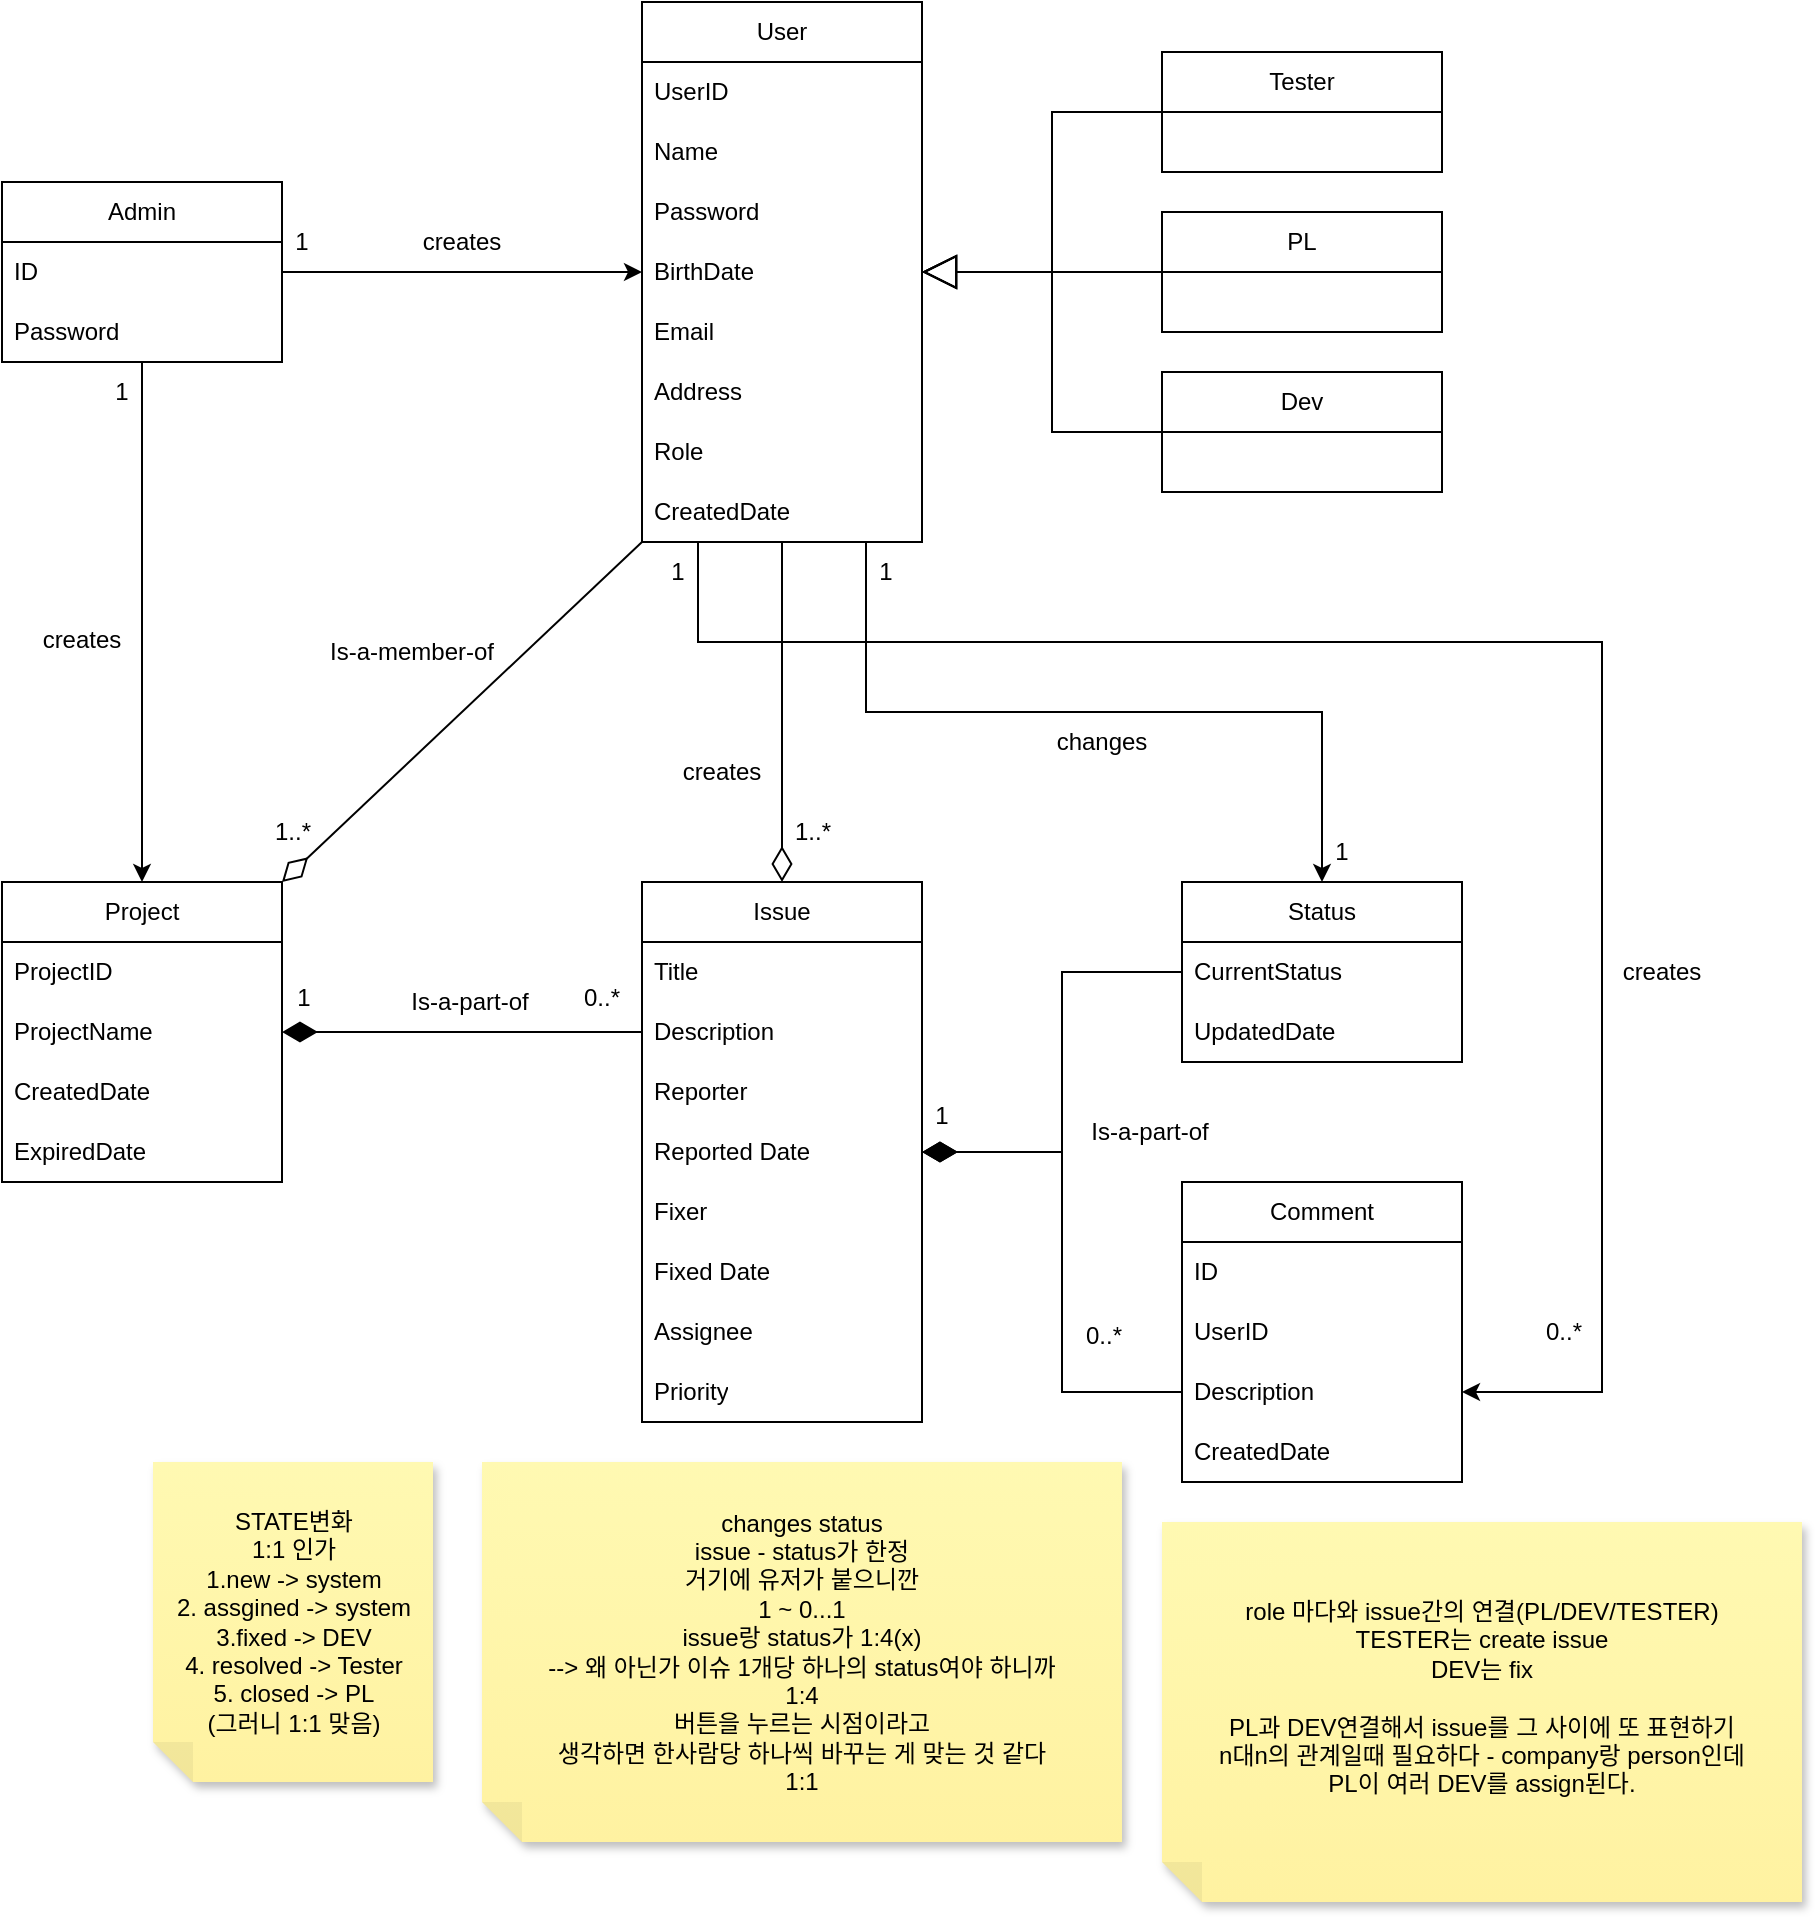 <mxfile version="24.4.13" type="github">
  <diagram name="페이지-1" id="9HjSiC2texN9nbrq-5UL">
    <mxGraphModel dx="942" dy="1031" grid="1" gridSize="10" guides="1" tooltips="1" connect="1" arrows="1" fold="1" page="1" pageScale="1" pageWidth="1654" pageHeight="2336" math="0" shadow="0">
      <root>
        <mxCell id="0" />
        <mxCell id="1" parent="0" />
        <mxCell id="LOnVfcYUxJo5r36CS54z-1" value="User" style="swimlane;fontStyle=0;childLayout=stackLayout;horizontal=1;startSize=30;horizontalStack=0;resizeParent=1;resizeParentMax=0;resizeLast=0;collapsible=1;marginBottom=0;whiteSpace=wrap;html=1;" parent="1" vertex="1">
          <mxGeometry x="360" y="80" width="140" height="270" as="geometry" />
        </mxCell>
        <mxCell id="LOnVfcYUxJo5r36CS54z-2" value="UserID" style="text;strokeColor=none;fillColor=none;align=left;verticalAlign=middle;spacingLeft=4;spacingRight=4;overflow=hidden;points=[[0,0.5],[1,0.5]];portConstraint=eastwest;rotatable=0;whiteSpace=wrap;html=1;" parent="LOnVfcYUxJo5r36CS54z-1" vertex="1">
          <mxGeometry y="30" width="140" height="30" as="geometry" />
        </mxCell>
        <mxCell id="LOnVfcYUxJo5r36CS54z-3" value="Name" style="text;strokeColor=none;fillColor=none;align=left;verticalAlign=middle;spacingLeft=4;spacingRight=4;overflow=hidden;points=[[0,0.5],[1,0.5]];portConstraint=eastwest;rotatable=0;whiteSpace=wrap;html=1;" parent="LOnVfcYUxJo5r36CS54z-1" vertex="1">
          <mxGeometry y="60" width="140" height="30" as="geometry" />
        </mxCell>
        <mxCell id="LOnVfcYUxJo5r36CS54z-4" value="Password" style="text;strokeColor=none;fillColor=none;align=left;verticalAlign=middle;spacingLeft=4;spacingRight=4;overflow=hidden;points=[[0,0.5],[1,0.5]];portConstraint=eastwest;rotatable=0;whiteSpace=wrap;html=1;" parent="LOnVfcYUxJo5r36CS54z-1" vertex="1">
          <mxGeometry y="90" width="140" height="30" as="geometry" />
        </mxCell>
        <mxCell id="LOnVfcYUxJo5r36CS54z-5" value="BirthDate" style="text;strokeColor=none;fillColor=none;align=left;verticalAlign=middle;spacingLeft=4;spacingRight=4;overflow=hidden;points=[[0,0.5],[1,0.5]];portConstraint=eastwest;rotatable=0;whiteSpace=wrap;html=1;" parent="LOnVfcYUxJo5r36CS54z-1" vertex="1">
          <mxGeometry y="120" width="140" height="30" as="geometry" />
        </mxCell>
        <mxCell id="LOnVfcYUxJo5r36CS54z-6" value="Email" style="text;strokeColor=none;fillColor=none;align=left;verticalAlign=middle;spacingLeft=4;spacingRight=4;overflow=hidden;points=[[0,0.5],[1,0.5]];portConstraint=eastwest;rotatable=0;whiteSpace=wrap;html=1;" parent="LOnVfcYUxJo5r36CS54z-1" vertex="1">
          <mxGeometry y="150" width="140" height="30" as="geometry" />
        </mxCell>
        <mxCell id="LOnVfcYUxJo5r36CS54z-7" value="Address" style="text;strokeColor=none;fillColor=none;align=left;verticalAlign=middle;spacingLeft=4;spacingRight=4;overflow=hidden;points=[[0,0.5],[1,0.5]];portConstraint=eastwest;rotatable=0;whiteSpace=wrap;html=1;" parent="LOnVfcYUxJo5r36CS54z-1" vertex="1">
          <mxGeometry y="180" width="140" height="30" as="geometry" />
        </mxCell>
        <mxCell id="LOnVfcYUxJo5r36CS54z-8" value="Role" style="text;strokeColor=none;fillColor=none;align=left;verticalAlign=middle;spacingLeft=4;spacingRight=4;overflow=hidden;points=[[0,0.5],[1,0.5]];portConstraint=eastwest;rotatable=0;whiteSpace=wrap;html=1;" parent="LOnVfcYUxJo5r36CS54z-1" vertex="1">
          <mxGeometry y="210" width="140" height="30" as="geometry" />
        </mxCell>
        <mxCell id="LOnVfcYUxJo5r36CS54z-9" value="CreatedDate" style="text;strokeColor=none;fillColor=none;align=left;verticalAlign=middle;spacingLeft=4;spacingRight=4;overflow=hidden;points=[[0,0.5],[1,0.5]];portConstraint=eastwest;rotatable=0;whiteSpace=wrap;html=1;" parent="LOnVfcYUxJo5r36CS54z-1" vertex="1">
          <mxGeometry y="240" width="140" height="30" as="geometry" />
        </mxCell>
        <mxCell id="LOnVfcYUxJo5r36CS54z-51" style="edgeStyle=orthogonalEdgeStyle;rounded=0;orthogonalLoop=1;jettySize=auto;html=1;exitX=0;exitY=0.5;exitDx=0;exitDy=0;entryX=1;entryY=0.5;entryDx=0;entryDy=0;endArrow=block;endFill=0;endSize=15;" parent="1" source="LOnVfcYUxJo5r36CS54z-10" target="LOnVfcYUxJo5r36CS54z-5" edge="1">
          <mxGeometry relative="1" as="geometry" />
        </mxCell>
        <mxCell id="LOnVfcYUxJo5r36CS54z-10" value="Tester" style="swimlane;fontStyle=0;childLayout=stackLayout;horizontal=1;startSize=30;horizontalStack=0;resizeParent=1;resizeParentMax=0;resizeLast=0;collapsible=1;marginBottom=0;whiteSpace=wrap;html=1;" parent="1" vertex="1">
          <mxGeometry x="620" y="105" width="140" height="60" as="geometry" />
        </mxCell>
        <mxCell id="LOnVfcYUxJo5r36CS54z-13" style="edgeStyle=orthogonalEdgeStyle;rounded=0;orthogonalLoop=1;jettySize=auto;html=1;exitX=0;exitY=0.5;exitDx=0;exitDy=0;endArrow=block;endFill=0;endSize=15;" parent="1" source="LOnVfcYUxJo5r36CS54z-11" target="LOnVfcYUxJo5r36CS54z-5" edge="1">
          <mxGeometry relative="1" as="geometry" />
        </mxCell>
        <mxCell id="LOnVfcYUxJo5r36CS54z-11" value="PL" style="swimlane;fontStyle=0;childLayout=stackLayout;horizontal=1;startSize=30;horizontalStack=0;resizeParent=1;resizeParentMax=0;resizeLast=0;collapsible=1;marginBottom=0;whiteSpace=wrap;html=1;" parent="1" vertex="1">
          <mxGeometry x="620" y="185" width="140" height="60" as="geometry" />
        </mxCell>
        <mxCell id="LOnVfcYUxJo5r36CS54z-52" style="edgeStyle=orthogonalEdgeStyle;rounded=0;orthogonalLoop=1;jettySize=auto;html=1;exitX=0;exitY=0.5;exitDx=0;exitDy=0;entryX=1;entryY=0.5;entryDx=0;entryDy=0;endArrow=block;endFill=0;endSize=15;" parent="1" source="LOnVfcYUxJo5r36CS54z-12" target="LOnVfcYUxJo5r36CS54z-5" edge="1">
          <mxGeometry relative="1" as="geometry" />
        </mxCell>
        <mxCell id="LOnVfcYUxJo5r36CS54z-12" value="Dev" style="swimlane;fontStyle=0;childLayout=stackLayout;horizontal=1;startSize=30;horizontalStack=0;resizeParent=1;resizeParentMax=0;resizeLast=0;collapsible=1;marginBottom=0;whiteSpace=wrap;html=1;" parent="1" vertex="1">
          <mxGeometry x="620" y="265" width="140" height="60" as="geometry" />
        </mxCell>
        <mxCell id="LOnVfcYUxJo5r36CS54z-15" value="Admin" style="swimlane;fontStyle=0;childLayout=stackLayout;horizontal=1;startSize=30;horizontalStack=0;resizeParent=1;resizeParentMax=0;resizeLast=0;collapsible=1;marginBottom=0;whiteSpace=wrap;html=1;" parent="1" vertex="1">
          <mxGeometry x="40" y="170" width="140" height="90" as="geometry" />
        </mxCell>
        <mxCell id="LOnVfcYUxJo5r36CS54z-16" value="ID" style="text;strokeColor=none;fillColor=none;align=left;verticalAlign=middle;spacingLeft=4;spacingRight=4;overflow=hidden;points=[[0,0.5],[1,0.5]];portConstraint=eastwest;rotatable=0;whiteSpace=wrap;html=1;" parent="LOnVfcYUxJo5r36CS54z-15" vertex="1">
          <mxGeometry y="30" width="140" height="30" as="geometry" />
        </mxCell>
        <mxCell id="LOnVfcYUxJo5r36CS54z-17" value="Password" style="text;strokeColor=none;fillColor=none;align=left;verticalAlign=middle;spacingLeft=4;spacingRight=4;overflow=hidden;points=[[0,0.5],[1,0.5]];portConstraint=eastwest;rotatable=0;whiteSpace=wrap;html=1;" parent="LOnVfcYUxJo5r36CS54z-15" vertex="1">
          <mxGeometry y="60" width="140" height="30" as="geometry" />
        </mxCell>
        <mxCell id="LOnVfcYUxJo5r36CS54z-21" value="Project" style="swimlane;fontStyle=0;childLayout=stackLayout;horizontal=1;startSize=30;horizontalStack=0;resizeParent=1;resizeParentMax=0;resizeLast=0;collapsible=1;marginBottom=0;whiteSpace=wrap;html=1;" parent="1" vertex="1">
          <mxGeometry x="40" y="520" width="140" height="150" as="geometry" />
        </mxCell>
        <mxCell id="LOnVfcYUxJo5r36CS54z-22" value="ProjectID" style="text;strokeColor=none;fillColor=none;align=left;verticalAlign=middle;spacingLeft=4;spacingRight=4;overflow=hidden;points=[[0,0.5],[1,0.5]];portConstraint=eastwest;rotatable=0;whiteSpace=wrap;html=1;" parent="LOnVfcYUxJo5r36CS54z-21" vertex="1">
          <mxGeometry y="30" width="140" height="30" as="geometry" />
        </mxCell>
        <mxCell id="LOnVfcYUxJo5r36CS54z-24" value="ProjectName" style="text;strokeColor=none;fillColor=none;align=left;verticalAlign=middle;spacingLeft=4;spacingRight=4;overflow=hidden;points=[[0,0.5],[1,0.5]];portConstraint=eastwest;rotatable=0;whiteSpace=wrap;html=1;" parent="LOnVfcYUxJo5r36CS54z-21" vertex="1">
          <mxGeometry y="60" width="140" height="30" as="geometry" />
        </mxCell>
        <mxCell id="LOnVfcYUxJo5r36CS54z-25" value="CreatedDate" style="text;strokeColor=none;fillColor=none;align=left;verticalAlign=middle;spacingLeft=4;spacingRight=4;overflow=hidden;points=[[0,0.5],[1,0.5]];portConstraint=eastwest;rotatable=0;whiteSpace=wrap;html=1;" parent="LOnVfcYUxJo5r36CS54z-21" vertex="1">
          <mxGeometry y="90" width="140" height="30" as="geometry" />
        </mxCell>
        <mxCell id="LOnVfcYUxJo5r36CS54z-26" value="ExpiredDate" style="text;strokeColor=none;fillColor=none;align=left;verticalAlign=middle;spacingLeft=4;spacingRight=4;overflow=hidden;points=[[0,0.5],[1,0.5]];portConstraint=eastwest;rotatable=0;whiteSpace=wrap;html=1;" parent="LOnVfcYUxJo5r36CS54z-21" vertex="1">
          <mxGeometry y="120" width="140" height="30" as="geometry" />
        </mxCell>
        <mxCell id="LOnVfcYUxJo5r36CS54z-27" style="edgeStyle=orthogonalEdgeStyle;rounded=0;orthogonalLoop=1;jettySize=auto;html=1;exitX=1;exitY=0.5;exitDx=0;exitDy=0;entryX=0;entryY=0.5;entryDx=0;entryDy=0;endArrow=classic;endFill=1;" parent="1" source="LOnVfcYUxJo5r36CS54z-16" target="LOnVfcYUxJo5r36CS54z-5" edge="1">
          <mxGeometry relative="1" as="geometry" />
        </mxCell>
        <mxCell id="LOnVfcYUxJo5r36CS54z-29" style="edgeStyle=orthogonalEdgeStyle;rounded=0;orthogonalLoop=1;jettySize=auto;html=1;exitX=0.5;exitY=0;exitDx=0;exitDy=0;entryX=0.5;entryY=1;entryDx=0;entryDy=0;entryPerimeter=0;startArrow=classic;startFill=1;endArrow=none;endFill=0;" parent="1" source="LOnVfcYUxJo5r36CS54z-21" target="LOnVfcYUxJo5r36CS54z-17" edge="1">
          <mxGeometry relative="1" as="geometry" />
        </mxCell>
        <mxCell id="LOnVfcYUxJo5r36CS54z-30" value="Issue" style="swimlane;fontStyle=0;childLayout=stackLayout;horizontal=1;startSize=30;horizontalStack=0;resizeParent=1;resizeParentMax=0;resizeLast=0;collapsible=1;marginBottom=0;whiteSpace=wrap;html=1;" parent="1" vertex="1">
          <mxGeometry x="360" y="520" width="140" height="270" as="geometry" />
        </mxCell>
        <mxCell id="LOnVfcYUxJo5r36CS54z-31" value="Title" style="text;strokeColor=none;fillColor=none;align=left;verticalAlign=middle;spacingLeft=4;spacingRight=4;overflow=hidden;points=[[0,0.5],[1,0.5]];portConstraint=eastwest;rotatable=0;whiteSpace=wrap;html=1;" parent="LOnVfcYUxJo5r36CS54z-30" vertex="1">
          <mxGeometry y="30" width="140" height="30" as="geometry" />
        </mxCell>
        <mxCell id="LOnVfcYUxJo5r36CS54z-32" value="Description" style="text;strokeColor=none;fillColor=none;align=left;verticalAlign=middle;spacingLeft=4;spacingRight=4;overflow=hidden;points=[[0,0.5],[1,0.5]];portConstraint=eastwest;rotatable=0;whiteSpace=wrap;html=1;" parent="LOnVfcYUxJo5r36CS54z-30" vertex="1">
          <mxGeometry y="60" width="140" height="30" as="geometry" />
        </mxCell>
        <mxCell id="LOnVfcYUxJo5r36CS54z-33" value="Reporter" style="text;strokeColor=none;fillColor=none;align=left;verticalAlign=middle;spacingLeft=4;spacingRight=4;overflow=hidden;points=[[0,0.5],[1,0.5]];portConstraint=eastwest;rotatable=0;whiteSpace=wrap;html=1;" parent="LOnVfcYUxJo5r36CS54z-30" vertex="1">
          <mxGeometry y="90" width="140" height="30" as="geometry" />
        </mxCell>
        <mxCell id="LOnVfcYUxJo5r36CS54z-34" value="Reported Date" style="text;strokeColor=none;fillColor=none;align=left;verticalAlign=middle;spacingLeft=4;spacingRight=4;overflow=hidden;points=[[0,0.5],[1,0.5]];portConstraint=eastwest;rotatable=0;whiteSpace=wrap;html=1;" parent="LOnVfcYUxJo5r36CS54z-30" vertex="1">
          <mxGeometry y="120" width="140" height="30" as="geometry" />
        </mxCell>
        <mxCell id="LOnVfcYUxJo5r36CS54z-35" value="Fixer" style="text;strokeColor=none;fillColor=none;align=left;verticalAlign=middle;spacingLeft=4;spacingRight=4;overflow=hidden;points=[[0,0.5],[1,0.5]];portConstraint=eastwest;rotatable=0;whiteSpace=wrap;html=1;" parent="LOnVfcYUxJo5r36CS54z-30" vertex="1">
          <mxGeometry y="150" width="140" height="30" as="geometry" />
        </mxCell>
        <mxCell id="LOnVfcYUxJo5r36CS54z-36" value="Fixed Date" style="text;strokeColor=none;fillColor=none;align=left;verticalAlign=middle;spacingLeft=4;spacingRight=4;overflow=hidden;points=[[0,0.5],[1,0.5]];portConstraint=eastwest;rotatable=0;whiteSpace=wrap;html=1;" parent="LOnVfcYUxJo5r36CS54z-30" vertex="1">
          <mxGeometry y="180" width="140" height="30" as="geometry" />
        </mxCell>
        <mxCell id="LOnVfcYUxJo5r36CS54z-37" value="Assignee" style="text;strokeColor=none;fillColor=none;align=left;verticalAlign=middle;spacingLeft=4;spacingRight=4;overflow=hidden;points=[[0,0.5],[1,0.5]];portConstraint=eastwest;rotatable=0;whiteSpace=wrap;html=1;" parent="LOnVfcYUxJo5r36CS54z-30" vertex="1">
          <mxGeometry y="210" width="140" height="30" as="geometry" />
        </mxCell>
        <mxCell id="LOnVfcYUxJo5r36CS54z-38" value="Priority" style="text;strokeColor=none;fillColor=none;align=left;verticalAlign=middle;spacingLeft=4;spacingRight=4;overflow=hidden;points=[[0,0.5],[1,0.5]];portConstraint=eastwest;rotatable=0;whiteSpace=wrap;html=1;" parent="LOnVfcYUxJo5r36CS54z-30" vertex="1">
          <mxGeometry y="240" width="140" height="30" as="geometry" />
        </mxCell>
        <mxCell id="LOnVfcYUxJo5r36CS54z-39" style="edgeStyle=orthogonalEdgeStyle;rounded=0;orthogonalLoop=1;jettySize=auto;html=1;exitX=1;exitY=0.5;exitDx=0;exitDy=0;entryX=0;entryY=0.5;entryDx=0;entryDy=0;endArrow=none;endFill=0;startArrow=diamondThin;startFill=1;startSize=15;" parent="1" source="LOnVfcYUxJo5r36CS54z-24" target="LOnVfcYUxJo5r36CS54z-32" edge="1">
          <mxGeometry relative="1" as="geometry" />
        </mxCell>
        <mxCell id="LOnVfcYUxJo5r36CS54z-40" style="edgeStyle=orthogonalEdgeStyle;rounded=0;orthogonalLoop=1;jettySize=auto;html=1;exitX=0.5;exitY=0;exitDx=0;exitDy=0;entryX=0.5;entryY=1;entryDx=0;entryDy=0;entryPerimeter=0;startArrow=diamondThin;startFill=0;endArrow=none;endFill=0;startSize=15;" parent="1" source="LOnVfcYUxJo5r36CS54z-30" target="LOnVfcYUxJo5r36CS54z-9" edge="1">
          <mxGeometry relative="1" as="geometry">
            <mxPoint x="430" y="400" as="targetPoint" />
          </mxGeometry>
        </mxCell>
        <mxCell id="LOnVfcYUxJo5r36CS54z-41" value="Comment" style="swimlane;fontStyle=0;childLayout=stackLayout;horizontal=1;startSize=30;horizontalStack=0;resizeParent=1;resizeParentMax=0;resizeLast=0;collapsible=1;marginBottom=0;whiteSpace=wrap;html=1;" parent="1" vertex="1">
          <mxGeometry x="630" y="670" width="140" height="150" as="geometry" />
        </mxCell>
        <mxCell id="LOnVfcYUxJo5r36CS54z-42" value="ID" style="text;strokeColor=none;fillColor=none;align=left;verticalAlign=middle;spacingLeft=4;spacingRight=4;overflow=hidden;points=[[0,0.5],[1,0.5]];portConstraint=eastwest;rotatable=0;whiteSpace=wrap;html=1;" parent="LOnVfcYUxJo5r36CS54z-41" vertex="1">
          <mxGeometry y="30" width="140" height="30" as="geometry" />
        </mxCell>
        <mxCell id="LOnVfcYUxJo5r36CS54z-43" value="UserID" style="text;strokeColor=none;fillColor=none;align=left;verticalAlign=middle;spacingLeft=4;spacingRight=4;overflow=hidden;points=[[0,0.5],[1,0.5]];portConstraint=eastwest;rotatable=0;whiteSpace=wrap;html=1;" parent="LOnVfcYUxJo5r36CS54z-41" vertex="1">
          <mxGeometry y="60" width="140" height="30" as="geometry" />
        </mxCell>
        <mxCell id="LOnVfcYUxJo5r36CS54z-44" value="Description" style="text;strokeColor=none;fillColor=none;align=left;verticalAlign=middle;spacingLeft=4;spacingRight=4;overflow=hidden;points=[[0,0.5],[1,0.5]];portConstraint=eastwest;rotatable=0;whiteSpace=wrap;html=1;" parent="LOnVfcYUxJo5r36CS54z-41" vertex="1">
          <mxGeometry y="90" width="140" height="30" as="geometry" />
        </mxCell>
        <mxCell id="dGFebPo51V-6uwEYXbUf-2" value="CreatedDate" style="text;strokeColor=none;fillColor=none;align=left;verticalAlign=middle;spacingLeft=4;spacingRight=4;overflow=hidden;points=[[0,0.5],[1,0.5]];portConstraint=eastwest;rotatable=0;whiteSpace=wrap;html=1;" vertex="1" parent="LOnVfcYUxJo5r36CS54z-41">
          <mxGeometry y="120" width="140" height="30" as="geometry" />
        </mxCell>
        <mxCell id="LOnVfcYUxJo5r36CS54z-45" value="Status" style="swimlane;fontStyle=0;childLayout=stackLayout;horizontal=1;startSize=30;horizontalStack=0;resizeParent=1;resizeParentMax=0;resizeLast=0;collapsible=1;marginBottom=0;whiteSpace=wrap;html=1;" parent="1" vertex="1">
          <mxGeometry x="630" y="520" width="140" height="90" as="geometry" />
        </mxCell>
        <mxCell id="LOnVfcYUxJo5r36CS54z-46" value="CurrentStatus" style="text;strokeColor=none;fillColor=none;align=left;verticalAlign=middle;spacingLeft=4;spacingRight=4;overflow=hidden;points=[[0,0.5],[1,0.5]];portConstraint=eastwest;rotatable=0;whiteSpace=wrap;html=1;" parent="LOnVfcYUxJo5r36CS54z-45" vertex="1">
          <mxGeometry y="30" width="140" height="30" as="geometry" />
        </mxCell>
        <mxCell id="LOnVfcYUxJo5r36CS54z-47" value="UpdatedDate" style="text;strokeColor=none;fillColor=none;align=left;verticalAlign=middle;spacingLeft=4;spacingRight=4;overflow=hidden;points=[[0,0.5],[1,0.5]];portConstraint=eastwest;rotatable=0;whiteSpace=wrap;html=1;" parent="LOnVfcYUxJo5r36CS54z-45" vertex="1">
          <mxGeometry y="60" width="140" height="30" as="geometry" />
        </mxCell>
        <mxCell id="LOnVfcYUxJo5r36CS54z-48" style="edgeStyle=orthogonalEdgeStyle;rounded=0;orthogonalLoop=1;jettySize=auto;html=1;exitX=0;exitY=0.5;exitDx=0;exitDy=0;entryX=1;entryY=0.5;entryDx=0;entryDy=0;endArrow=diamondThin;endFill=1;startSize=6;endSize=15;" parent="1" source="LOnVfcYUxJo5r36CS54z-46" target="LOnVfcYUxJo5r36CS54z-34" edge="1">
          <mxGeometry relative="1" as="geometry" />
        </mxCell>
        <mxCell id="LOnVfcYUxJo5r36CS54z-50" style="edgeStyle=orthogonalEdgeStyle;rounded=0;orthogonalLoop=1;jettySize=auto;html=1;exitX=0;exitY=0.5;exitDx=0;exitDy=0;entryX=1;entryY=0.5;entryDx=0;entryDy=0;endArrow=diamondThin;endFill=1;startSize=6;endSize=15;" parent="1" source="LOnVfcYUxJo5r36CS54z-44" target="LOnVfcYUxJo5r36CS54z-34" edge="1">
          <mxGeometry relative="1" as="geometry" />
        </mxCell>
        <mxCell id="LOnVfcYUxJo5r36CS54z-54" value="1" style="text;html=1;align=center;verticalAlign=middle;whiteSpace=wrap;rounded=0;" parent="1" vertex="1">
          <mxGeometry x="181" y="563" width="20" height="30" as="geometry" />
        </mxCell>
        <mxCell id="LOnVfcYUxJo5r36CS54z-55" value="1" style="text;html=1;align=center;verticalAlign=middle;whiteSpace=wrap;rounded=0;" parent="1" vertex="1">
          <mxGeometry x="90" y="260" width="20" height="30" as="geometry" />
        </mxCell>
        <mxCell id="LOnVfcYUxJo5r36CS54z-56" value="1" style="text;html=1;align=center;verticalAlign=middle;whiteSpace=wrap;rounded=0;" parent="1" vertex="1">
          <mxGeometry x="180" y="185" width="20" height="30" as="geometry" />
        </mxCell>
        <mxCell id="LOnVfcYUxJo5r36CS54z-57" value="1..*" style="text;html=1;align=center;verticalAlign=middle;whiteSpace=wrap;rounded=0;" parent="1" vertex="1">
          <mxGeometry x="431" y="480" width="29" height="30" as="geometry" />
        </mxCell>
        <mxCell id="LOnVfcYUxJo5r36CS54z-58" value="1" style="text;html=1;align=center;verticalAlign=middle;whiteSpace=wrap;rounded=0;" parent="1" vertex="1">
          <mxGeometry x="500" y="622" width="20" height="30" as="geometry" />
        </mxCell>
        <mxCell id="LOnVfcYUxJo5r36CS54z-59" value="" style="endArrow=none;html=1;rounded=0;entryX=0.8;entryY=1;entryDx=0;entryDy=0;entryPerimeter=0;exitX=0.5;exitY=0;exitDx=0;exitDy=0;edgeStyle=orthogonalEdgeStyle;startArrow=classic;startFill=1;" parent="1" source="LOnVfcYUxJo5r36CS54z-45" target="LOnVfcYUxJo5r36CS54z-9" edge="1">
          <mxGeometry width="50" height="50" relative="1" as="geometry">
            <mxPoint x="570" y="480" as="sourcePoint" />
            <mxPoint x="620" y="430" as="targetPoint" />
          </mxGeometry>
        </mxCell>
        <mxCell id="LOnVfcYUxJo5r36CS54z-60" value="" style="endArrow=none;html=1;rounded=0;entryX=0.2;entryY=1;entryDx=0;entryDy=0;entryPerimeter=0;exitX=1;exitY=0.5;exitDx=0;exitDy=0;edgeStyle=orthogonalEdgeStyle;startArrow=classic;startFill=1;startSize=6;" parent="1" source="LOnVfcYUxJo5r36CS54z-44" target="LOnVfcYUxJo5r36CS54z-9" edge="1">
          <mxGeometry width="50" height="50" relative="1" as="geometry">
            <mxPoint x="570" y="480" as="sourcePoint" />
            <mxPoint x="620" y="430" as="targetPoint" />
            <Array as="points">
              <mxPoint x="840" y="775" />
              <mxPoint x="840" y="400" />
              <mxPoint x="388" y="400" />
            </Array>
          </mxGeometry>
        </mxCell>
        <mxCell id="LOnVfcYUxJo5r36CS54z-61" value="1" style="text;html=1;align=center;verticalAlign=middle;whiteSpace=wrap;rounded=0;" parent="1" vertex="1">
          <mxGeometry x="368" y="350" width="20" height="30" as="geometry" />
        </mxCell>
        <mxCell id="LOnVfcYUxJo5r36CS54z-62" value="0..*" style="text;html=1;align=center;verticalAlign=middle;whiteSpace=wrap;rounded=0;" parent="1" vertex="1">
          <mxGeometry x="811" y="730" width="20" height="30" as="geometry" />
        </mxCell>
        <mxCell id="LOnVfcYUxJo5r36CS54z-63" value="1" style="text;html=1;align=center;verticalAlign=middle;whiteSpace=wrap;rounded=0;" parent="1" vertex="1">
          <mxGeometry x="472" y="350" width="20" height="30" as="geometry" />
        </mxCell>
        <mxCell id="LOnVfcYUxJo5r36CS54z-64" value="1" style="text;html=1;align=center;verticalAlign=middle;whiteSpace=wrap;rounded=0;" parent="1" vertex="1">
          <mxGeometry x="700" y="490" width="20" height="30" as="geometry" />
        </mxCell>
        <mxCell id="LOnVfcYUxJo5r36CS54z-65" value="creates" style="text;html=1;align=center;verticalAlign=middle;whiteSpace=wrap;rounded=0;" parent="1" vertex="1">
          <mxGeometry x="240" y="185" width="60" height="30" as="geometry" />
        </mxCell>
        <mxCell id="LOnVfcYUxJo5r36CS54z-66" value="creates" style="text;html=1;align=center;verticalAlign=middle;whiteSpace=wrap;rounded=0;" parent="1" vertex="1">
          <mxGeometry x="50" y="384" width="60" height="30" as="geometry" />
        </mxCell>
        <mxCell id="LOnVfcYUxJo5r36CS54z-67" value="Is-a-member-of" style="text;html=1;align=center;verticalAlign=middle;whiteSpace=wrap;rounded=0;" parent="1" vertex="1">
          <mxGeometry x="201" y="390" width="88" height="30" as="geometry" />
        </mxCell>
        <mxCell id="LOnVfcYUxJo5r36CS54z-68" value="" style="endArrow=none;html=1;rounded=0;entryX=0;entryY=1;entryDx=0;entryDy=0;entryPerimeter=0;startArrow=diamondThin;startFill=0;endSize=6;startSize=15;" parent="1" target="LOnVfcYUxJo5r36CS54z-9" edge="1">
          <mxGeometry width="50" height="50" relative="1" as="geometry">
            <mxPoint x="180" y="520" as="sourcePoint" />
            <mxPoint x="620" y="430" as="targetPoint" />
          </mxGeometry>
        </mxCell>
        <mxCell id="LOnVfcYUxJo5r36CS54z-69" value="creates" style="text;html=1;align=center;verticalAlign=middle;whiteSpace=wrap;rounded=0;" parent="1" vertex="1">
          <mxGeometry x="840" y="550" width="60" height="30" as="geometry" />
        </mxCell>
        <mxCell id="LOnVfcYUxJo5r36CS54z-70" value="changes" style="text;html=1;align=center;verticalAlign=middle;whiteSpace=wrap;rounded=0;" parent="1" vertex="1">
          <mxGeometry x="560" y="435" width="60" height="30" as="geometry" />
        </mxCell>
        <mxCell id="LOnVfcYUxJo5r36CS54z-71" value="Is-a-part-of" style="text;html=1;align=center;verticalAlign=middle;whiteSpace=wrap;rounded=0;" parent="1" vertex="1">
          <mxGeometry x="230" y="565" width="88" height="30" as="geometry" />
        </mxCell>
        <mxCell id="LOnVfcYUxJo5r36CS54z-72" value="creates" style="text;html=1;align=center;verticalAlign=middle;whiteSpace=wrap;rounded=0;" parent="1" vertex="1">
          <mxGeometry x="370" y="450" width="60" height="30" as="geometry" />
        </mxCell>
        <mxCell id="LOnVfcYUxJo5r36CS54z-73" value="1..*" style="text;html=1;align=center;verticalAlign=middle;whiteSpace=wrap;rounded=0;" parent="1" vertex="1">
          <mxGeometry x="171" y="480" width="29" height="30" as="geometry" />
        </mxCell>
        <mxCell id="LOnVfcYUxJo5r36CS54z-74" value="Is-a-part-of" style="text;html=1;align=center;verticalAlign=middle;whiteSpace=wrap;rounded=0;" parent="1" vertex="1">
          <mxGeometry x="570" y="630" width="88" height="30" as="geometry" />
        </mxCell>
        <mxCell id="dGFebPo51V-6uwEYXbUf-1" value="&lt;div&gt;STATE변화 &lt;br&gt;1:1 인가&lt;br&gt;&lt;/div&gt;&lt;div&gt;1.new -&amp;gt; system&lt;/div&gt;&lt;div&gt;2. assgined -&amp;gt; system&lt;/div&gt;&lt;div&gt;3.fixed -&amp;gt; DEV&lt;/div&gt;&lt;div&gt;4. resolved -&amp;gt; Tester&lt;/div&gt;&lt;div&gt;5. closed -&amp;gt; PL &lt;br&gt;&lt;/div&gt;&lt;div&gt;(그러니 1:1 맞음)&lt;br&gt;&lt;/div&gt;" style="shape=note;whiteSpace=wrap;html=1;backgroundOutline=1;fontColor=#000000;darkOpacity=0.05;fillColor=#FFF9B2;strokeColor=none;fillStyle=solid;direction=west;gradientDirection=north;gradientColor=#FFF2A1;shadow=1;size=20;pointerEvents=1;" vertex="1" parent="1">
          <mxGeometry x="115.5" y="810" width="140" height="160" as="geometry" />
        </mxCell>
        <mxCell id="dGFebPo51V-6uwEYXbUf-3" value="&lt;div&gt;changes status&lt;/div&gt;&lt;div&gt;issue - status가 한정&lt;br&gt;거기에 유저가 붙으니깐&lt;br&gt;1 ~ 0...1 &lt;br&gt;&lt;/div&gt;&lt;div&gt;issue랑 status가 1:4(x)&lt;br&gt;--&amp;gt; 왜 아닌가 이슈 1개당 하나의 status여야 하니까&lt;/div&gt;&lt;div&gt;1:4 &lt;br&gt;버튼을 누르는 시점이라고 &lt;br&gt;생각하면 한사람당 하나씩 바꾸는 게 맞는 것 같다&lt;br&gt;1:1&lt;br&gt;&lt;/div&gt;" style="shape=note;whiteSpace=wrap;html=1;backgroundOutline=1;fontColor=#000000;darkOpacity=0.05;fillColor=#FFF9B2;strokeColor=none;fillStyle=solid;direction=west;gradientDirection=north;gradientColor=#FFF2A1;shadow=1;size=20;pointerEvents=1;" vertex="1" parent="1">
          <mxGeometry x="280" y="810" width="320" height="190" as="geometry" />
        </mxCell>
        <mxCell id="dGFebPo51V-6uwEYXbUf-4" value="0..*" style="text;html=1;align=center;verticalAlign=middle;whiteSpace=wrap;rounded=0;" vertex="1" parent="1">
          <mxGeometry x="330" y="563" width="20" height="30" as="geometry" />
        </mxCell>
        <mxCell id="dGFebPo51V-6uwEYXbUf-5" value="0..*" style="text;html=1;align=center;verticalAlign=middle;whiteSpace=wrap;rounded=0;" vertex="1" parent="1">
          <mxGeometry x="581" y="732" width="20" height="30" as="geometry" />
        </mxCell>
        <mxCell id="dGFebPo51V-6uwEYXbUf-6" value="&lt;div&gt;role 마다와 issue간의 연결(PL/DEV/TESTER)&lt;/div&gt;&lt;div&gt;TESTER는 create issue&lt;/div&gt;&lt;div&gt;DEV는 fix&lt;/div&gt;&lt;div&gt;&lt;br&gt;&lt;/div&gt;&lt;div&gt;PL과 DEV연결해서 issue를 그 사이에 또 표현하기&lt;/div&gt;&lt;div&gt;n대n의 관계일때 필요하다 - company랑 person인데&lt;br&gt;PL이 여러 DEV를 assign된다. &lt;br&gt;&lt;/div&gt;&lt;div&gt;&lt;br&gt;&lt;/div&gt;" style="shape=note;whiteSpace=wrap;html=1;backgroundOutline=1;fontColor=#000000;darkOpacity=0.05;fillColor=#FFF9B2;strokeColor=none;fillStyle=solid;direction=west;gradientDirection=north;gradientColor=#FFF2A1;shadow=1;size=20;pointerEvents=1;" vertex="1" parent="1">
          <mxGeometry x="620" y="840" width="320" height="190" as="geometry" />
        </mxCell>
      </root>
    </mxGraphModel>
  </diagram>
</mxfile>
